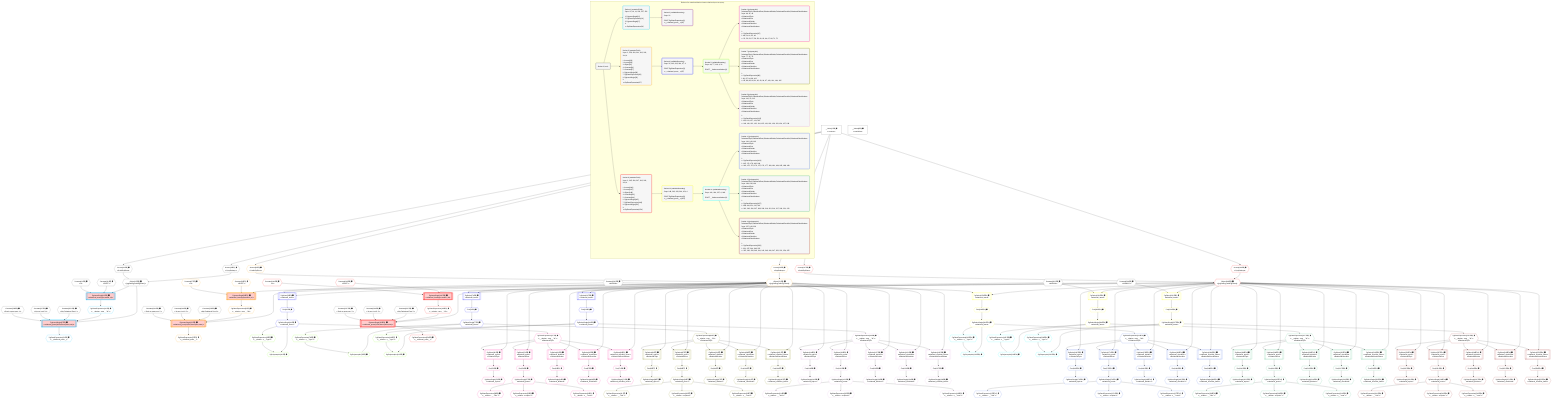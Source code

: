%%{init: {'themeVariables': { 'fontSize': '12px'}}}%%
graph TD
    classDef path fill:#eee,stroke:#000,color:#000
    classDef plan fill:#fff,stroke-width:1px,color:#000
    classDef itemplan fill:#fff,stroke-width:2px,color:#000
    classDef unbatchedplan fill:#dff,stroke-width:1px,color:#000
    classDef sideeffectplan fill:#fcc,stroke-width:2px,color:#000
    classDef bucket fill:#f6f6f6,color:#000,stroke-width:2px,text-align:left


    %% plan dependencies
    Object15{{"Object[15∈0] ➊<br />ᐸ{pgSettings,withPgClient}ᐳ"}}:::plan
    Access13{{"Access[13∈0] ➊<br />ᐸ2.pgSettingsᐳ"}}:::plan
    Access14{{"Access[14∈0] ➊<br />ᐸ2.withPgClientᐳ"}}:::plan
    Access13 & Access14 --> Object15
    __Value2["__Value[2∈0] ➊<br />ᐸcontextᐳ"]:::plan
    __Value2 --> Access13
    __Value2 --> Access14
    __Value4["__Value[4∈0] ➊<br />ᐸrootValueᐳ"]:::plan
    Constant10{{"Constant[10∈0] ➊<br />ᐸ'POST'ᐳ"}}:::plan
    Constant11{{"Constant[11∈0] ➊<br />ᐸ2ᐳ"}}:::plan
    Constant256{{"Constant[256∈0] ➊<br />ᐸ'My Relational Post 1'ᐳ"}}:::plan
    Constant257{{"Constant[257∈0] ➊<br />ᐸ'A post, innit? 1'ᐳ"}}:::plan
    Constant258{{"Constant[258∈0] ➊<br />ᐸ'Such a great post. 1'ᐳ"}}:::plan
    Constant259{{"Constant[259∈0] ➊<br />ᐸ'My Relational Post 2'ᐳ"}}:::plan
    Constant260{{"Constant[260∈0] ➊<br />ᐸ'A post, innit? 2'ᐳ"}}:::plan
    Constant261{{"Constant[261∈0] ➊<br />ᐸ'Such a great post. 2'ᐳ"}}:::plan
    Constant262{{"Constant[262∈0] ➊<br />ᐸ1000000ᐳ"}}:::plan
    Constant263{{"Constant[263∈0] ➊<br />ᐸ1000001ᐳ"}}:::plan
    Constant264{{"Constant[264∈0] ➊<br />ᐸ1000002ᐳ"}}:::plan
    Constant265{{"Constant[265∈0] ➊<br />ᐸ'My Relational Post 3'ᐳ"}}:::plan
    Constant266{{"Constant[266∈0] ➊<br />ᐸ'A post, innit? 3'ᐳ"}}:::plan
    Constant267{{"Constant[267∈0] ➊<br />ᐸ'Such a great post. 3'ᐳ"}}:::plan
    PgInsertSingle17[["PgInsertSingle[17∈1] ➊<br />ᐸrelational_posts(id,title,description,note)ᐳ"]]:::sideeffectplan
    PgClassExpression16{{"PgClassExpression[16∈1] ➊<br />ᐸ__relation...ems__.”id”ᐳ"}}:::plan
    Object15 & PgClassExpression16 & Constant256 & Constant257 & Constant258 --> PgInsertSingle17
    PgInsertSingle12[["PgInsertSingle[12∈1] ➊<br />ᐸrelational_items(type,author_id)ᐳ"]]:::sideeffectplan
    Object15 & Constant10 & Constant11 --> PgInsertSingle12
    PgInsertSingle12 --> PgClassExpression16
    PgClassExpression21{{"PgClassExpression[21∈1] ➊<br />ᐸ__relational_posts__ᐳ"}}:::plan
    PgInsertSingle17 --> PgClassExpression21
    PgInsertSingle33[["PgInsertSingle[33∈3] ➊<br />ᐸrelational_posts(id,title,description,note)ᐳ"]]:::sideeffectplan
    Object31{{"Object[31∈3] ➊<br />ᐸ{pgSettings,withPgClient}ᐳ"}}:::plan
    PgClassExpression32{{"PgClassExpression[32∈3] ➊<br />ᐸ__relation...ems__.”id”ᐳ"}}:::plan
    Object31 & PgClassExpression32 & Constant259 & Constant260 & Constant261 --> PgInsertSingle33
    PgInsertSingle28[["PgInsertSingle[28∈3] ➊<br />ᐸrelational_items(type,author_id)ᐳ"]]:::sideeffectplan
    Constant26{{"Constant[26∈3] ➊<br />ᐸ'POST'ᐳ"}}:::plan
    Constant27{{"Constant[27∈3] ➊<br />ᐸ2ᐳ"}}:::plan
    Object31 & Constant26 & Constant27 --> PgInsertSingle28
    Access29{{"Access[29∈3] ➊<br />ᐸ2.pgSettingsᐳ"}}:::plan
    Access30{{"Access[30∈3] ➊<br />ᐸ2.withPgClientᐳ"}}:::plan
    Access29 & Access30 --> Object31
    __Value2 --> Access29
    __Value2 --> Access30
    PgInsertSingle28 --> PgClassExpression32
    PgClassExpression37{{"PgClassExpression[37∈3] ➊<br />ᐸ__relational_posts__ᐳ"}}:::plan
    PgInsertSingle33 --> PgClassExpression37
    PgSelect39[["PgSelect[39∈4] ➊<br />ᐸrelational_itemsᐳ"]]:::plan
    Object31 & Constant262 --> PgSelect39
    PgSelect74[["PgSelect[74∈4] ➊<br />ᐸrelational_itemsᐳ"]]:::plan
    Object31 & Constant263 --> PgSelect74
    PgSelect107[["PgSelect[107∈4] ➊<br />ᐸrelational_itemsᐳ"]]:::plan
    Object31 & Constant264 --> PgSelect107
    First43{{"First[43∈4] ➊"}}:::plan
    PgSelect39 --> First43
    PgSelectSingle44{{"PgSelectSingle[44∈4] ➊<br />ᐸrelational_itemsᐳ"}}:::plan
    First43 --> PgSelectSingle44
    First76{{"First[76∈4] ➊"}}:::plan
    PgSelect74 --> First76
    PgSelectSingle77{{"PgSelectSingle[77∈4] ➊<br />ᐸrelational_itemsᐳ"}}:::plan
    First76 --> PgSelectSingle77
    First109{{"First[109∈4] ➊"}}:::plan
    PgSelect107 --> First109
    PgSelectSingle110{{"PgSelectSingle[110∈4] ➊<br />ᐸrelational_itemsᐳ"}}:::plan
    First109 --> PgSelectSingle110
    PgPolymorphic46{{"PgPolymorphic[46∈5] ➊"}}:::plan
    PgClassExpression45{{"PgClassExpression[45∈5] ➊<br />ᐸ__relation...s__.”type”ᐳ"}}:::plan
    PgSelectSingle44 & PgClassExpression45 --> PgPolymorphic46
    PgPolymorphic79{{"PgPolymorphic[79∈5] ➊"}}:::plan
    PgClassExpression78{{"PgClassExpression[78∈5] ➊<br />ᐸ__relation...s__.”type”ᐳ"}}:::plan
    PgSelectSingle77 & PgClassExpression78 --> PgPolymorphic79
    PgPolymorphic112{{"PgPolymorphic[112∈5] ➊"}}:::plan
    PgClassExpression111{{"PgClassExpression[111∈5] ➊<br />ᐸ__relation...s__.”type”ᐳ"}}:::plan
    PgSelectSingle110 & PgClassExpression111 --> PgPolymorphic112
    PgSelectSingle44 --> PgClassExpression45
    PgSelectSingle77 --> PgClassExpression78
    PgSelectSingle110 --> PgClassExpression111
    PgSelect48[["PgSelect[48∈6] ➊<br />ᐸrelational_topicsᐳ<br />ᐳRelationalTopic"]]:::plan
    PgClassExpression47{{"PgClassExpression[47∈6] ➊<br />ᐸ__relation...ems__.”id”ᐳ<br />ᐳRelationalTopic"}}:::plan
    Object31 & PgClassExpression47 --> PgSelect48
    PgSelect54[["PgSelect[54∈6] ➊<br />ᐸrelational_postsᐳ<br />ᐳRelationalPost"]]:::plan
    Object31 & PgClassExpression47 --> PgSelect54
    PgSelect61[["PgSelect[61∈6] ➊<br />ᐸrelational_dividersᐳ<br />ᐳRelationalDivider"]]:::plan
    Object31 & PgClassExpression47 --> PgSelect61
    PgSelect65[["PgSelect[65∈6] ➊<br />ᐸrelational_checklistsᐳ<br />ᐳRelationalChecklist"]]:::plan
    Object31 & PgClassExpression47 --> PgSelect65
    PgSelect69[["PgSelect[69∈6] ➊<br />ᐸrelational_checklist_itemsᐳ<br />ᐳRelationalChecklistItem"]]:::plan
    Object31 & PgClassExpression47 --> PgSelect69
    PgSelectSingle44 --> PgClassExpression47
    First52{{"First[52∈6] ➊"}}:::plan
    PgSelect48 --> First52
    PgSelectSingle53{{"PgSelectSingle[53∈6] ➊<br />ᐸrelational_topicsᐳ"}}:::plan
    First52 --> PgSelectSingle53
    First56{{"First[56∈6] ➊"}}:::plan
    PgSelect54 --> First56
    PgSelectSingle57{{"PgSelectSingle[57∈6] ➊<br />ᐸrelational_postsᐳ"}}:::plan
    First56 --> PgSelectSingle57
    PgClassExpression58{{"PgClassExpression[58∈6] ➊<br />ᐸ__relation...__.”title”ᐳ"}}:::plan
    PgSelectSingle57 --> PgClassExpression58
    PgClassExpression59{{"PgClassExpression[59∈6] ➊<br />ᐸ__relation...scription”ᐳ"}}:::plan
    PgSelectSingle57 --> PgClassExpression59
    PgClassExpression60{{"PgClassExpression[60∈6] ➊<br />ᐸ__relation...s__.”note”ᐳ"}}:::plan
    PgSelectSingle57 --> PgClassExpression60
    First63{{"First[63∈6] ➊"}}:::plan
    PgSelect61 --> First63
    PgSelectSingle64{{"PgSelectSingle[64∈6] ➊<br />ᐸrelational_dividersᐳ"}}:::plan
    First63 --> PgSelectSingle64
    First67{{"First[67∈6] ➊"}}:::plan
    PgSelect65 --> First67
    PgSelectSingle68{{"PgSelectSingle[68∈6] ➊<br />ᐸrelational_checklistsᐳ"}}:::plan
    First67 --> PgSelectSingle68
    First71{{"First[71∈6] ➊"}}:::plan
    PgSelect69 --> First71
    PgSelectSingle72{{"PgSelectSingle[72∈6] ➊<br />ᐸrelational_checklist_itemsᐳ"}}:::plan
    First71 --> PgSelectSingle72
    PgSelect81[["PgSelect[81∈7] ➊<br />ᐸrelational_topicsᐳ<br />ᐳRelationalTopic"]]:::plan
    PgClassExpression80{{"PgClassExpression[80∈7] ➊<br />ᐸ__relation...ems__.”id”ᐳ<br />ᐳRelationalTopic"}}:::plan
    Object31 & PgClassExpression80 --> PgSelect81
    PgSelect87[["PgSelect[87∈7] ➊<br />ᐸrelational_postsᐳ<br />ᐳRelationalPost"]]:::plan
    Object31 & PgClassExpression80 --> PgSelect87
    PgSelect94[["PgSelect[94∈7] ➊<br />ᐸrelational_dividersᐳ<br />ᐳRelationalDivider"]]:::plan
    Object31 & PgClassExpression80 --> PgSelect94
    PgSelect98[["PgSelect[98∈7] ➊<br />ᐸrelational_checklistsᐳ<br />ᐳRelationalChecklist"]]:::plan
    Object31 & PgClassExpression80 --> PgSelect98
    PgSelect102[["PgSelect[102∈7] ➊<br />ᐸrelational_checklist_itemsᐳ<br />ᐳRelationalChecklistItem"]]:::plan
    Object31 & PgClassExpression80 --> PgSelect102
    PgSelectSingle77 --> PgClassExpression80
    First85{{"First[85∈7] ➊"}}:::plan
    PgSelect81 --> First85
    PgSelectSingle86{{"PgSelectSingle[86∈7] ➊<br />ᐸrelational_topicsᐳ"}}:::plan
    First85 --> PgSelectSingle86
    First89{{"First[89∈7] ➊"}}:::plan
    PgSelect87 --> First89
    PgSelectSingle90{{"PgSelectSingle[90∈7] ➊<br />ᐸrelational_postsᐳ"}}:::plan
    First89 --> PgSelectSingle90
    PgClassExpression91{{"PgClassExpression[91∈7] ➊<br />ᐸ__relation...__.”title”ᐳ"}}:::plan
    PgSelectSingle90 --> PgClassExpression91
    PgClassExpression92{{"PgClassExpression[92∈7] ➊<br />ᐸ__relation...scription”ᐳ"}}:::plan
    PgSelectSingle90 --> PgClassExpression92
    PgClassExpression93{{"PgClassExpression[93∈7] ➊<br />ᐸ__relation...s__.”note”ᐳ"}}:::plan
    PgSelectSingle90 --> PgClassExpression93
    First96{{"First[96∈7] ➊"}}:::plan
    PgSelect94 --> First96
    PgSelectSingle97{{"PgSelectSingle[97∈7] ➊<br />ᐸrelational_dividersᐳ"}}:::plan
    First96 --> PgSelectSingle97
    First100{{"First[100∈7] ➊"}}:::plan
    PgSelect98 --> First100
    PgSelectSingle101{{"PgSelectSingle[101∈7] ➊<br />ᐸrelational_checklistsᐳ"}}:::plan
    First100 --> PgSelectSingle101
    First104{{"First[104∈7] ➊"}}:::plan
    PgSelect102 --> First104
    PgSelectSingle105{{"PgSelectSingle[105∈7] ➊<br />ᐸrelational_checklist_itemsᐳ"}}:::plan
    First104 --> PgSelectSingle105
    PgSelect114[["PgSelect[114∈8] ➊<br />ᐸrelational_topicsᐳ<br />ᐳRelationalTopic"]]:::plan
    PgClassExpression113{{"PgClassExpression[113∈8] ➊<br />ᐸ__relation...ems__.”id”ᐳ<br />ᐳRelationalTopic"}}:::plan
    Object31 & PgClassExpression113 --> PgSelect114
    PgSelect120[["PgSelect[120∈8] ➊<br />ᐸrelational_postsᐳ<br />ᐳRelationalPost"]]:::plan
    Object31 & PgClassExpression113 --> PgSelect120
    PgSelect127[["PgSelect[127∈8] ➊<br />ᐸrelational_dividersᐳ<br />ᐳRelationalDivider"]]:::plan
    Object31 & PgClassExpression113 --> PgSelect127
    PgSelect131[["PgSelect[131∈8] ➊<br />ᐸrelational_checklistsᐳ<br />ᐳRelationalChecklist"]]:::plan
    Object31 & PgClassExpression113 --> PgSelect131
    PgSelect135[["PgSelect[135∈8] ➊<br />ᐸrelational_checklist_itemsᐳ<br />ᐳRelationalChecklistItem"]]:::plan
    Object31 & PgClassExpression113 --> PgSelect135
    PgSelectSingle110 --> PgClassExpression113
    First118{{"First[118∈8] ➊"}}:::plan
    PgSelect114 --> First118
    PgSelectSingle119{{"PgSelectSingle[119∈8] ➊<br />ᐸrelational_topicsᐳ"}}:::plan
    First118 --> PgSelectSingle119
    First122{{"First[122∈8] ➊"}}:::plan
    PgSelect120 --> First122
    PgSelectSingle123{{"PgSelectSingle[123∈8] ➊<br />ᐸrelational_postsᐳ"}}:::plan
    First122 --> PgSelectSingle123
    PgClassExpression124{{"PgClassExpression[124∈8] ➊<br />ᐸ__relation...__.”title”ᐳ"}}:::plan
    PgSelectSingle123 --> PgClassExpression124
    PgClassExpression125{{"PgClassExpression[125∈8] ➊<br />ᐸ__relation...scription”ᐳ"}}:::plan
    PgSelectSingle123 --> PgClassExpression125
    PgClassExpression126{{"PgClassExpression[126∈8] ➊<br />ᐸ__relation...s__.”note”ᐳ"}}:::plan
    PgSelectSingle123 --> PgClassExpression126
    First129{{"First[129∈8] ➊"}}:::plan
    PgSelect127 --> First129
    PgSelectSingle130{{"PgSelectSingle[130∈8] ➊<br />ᐸrelational_dividersᐳ"}}:::plan
    First129 --> PgSelectSingle130
    First133{{"First[133∈8] ➊"}}:::plan
    PgSelect131 --> First133
    PgSelectSingle134{{"PgSelectSingle[134∈8] ➊<br />ᐸrelational_checklistsᐳ"}}:::plan
    First133 --> PgSelectSingle134
    First137{{"First[137∈8] ➊"}}:::plan
    PgSelect135 --> First137
    PgSelectSingle138{{"PgSelectSingle[138∈8] ➊<br />ᐸrelational_checklist_itemsᐳ"}}:::plan
    First137 --> PgSelectSingle138
    PgInsertSingle150[["PgInsertSingle[150∈9] ➊<br />ᐸrelational_posts(id,title,description,note)ᐳ"]]:::sideeffectplan
    Object148{{"Object[148∈9] ➊<br />ᐸ{pgSettings,withPgClient}ᐳ"}}:::plan
    PgClassExpression149{{"PgClassExpression[149∈9] ➊<br />ᐸ__relation...ems__.”id”ᐳ"}}:::plan
    Object148 & PgClassExpression149 & Constant265 & Constant266 & Constant267 --> PgInsertSingle150
    PgInsertSingle145[["PgInsertSingle[145∈9] ➊<br />ᐸrelational_items(type,author_id)ᐳ"]]:::sideeffectplan
    Constant143{{"Constant[143∈9] ➊<br />ᐸ'POST'ᐳ"}}:::plan
    Constant144{{"Constant[144∈9] ➊<br />ᐸ2ᐳ"}}:::plan
    Object148 & Constant143 & Constant144 --> PgInsertSingle145
    Access146{{"Access[146∈9] ➊<br />ᐸ2.pgSettingsᐳ"}}:::plan
    Access147{{"Access[147∈9] ➊<br />ᐸ2.withPgClientᐳ"}}:::plan
    Access146 & Access147 --> Object148
    __Value2 --> Access146
    __Value2 --> Access147
    PgInsertSingle145 --> PgClassExpression149
    PgClassExpression154{{"PgClassExpression[154∈9] ➊<br />ᐸ__relational_posts__ᐳ"}}:::plan
    PgInsertSingle150 --> PgClassExpression154
    PgSelect156[["PgSelect[156∈10] ➊<br />ᐸrelational_itemsᐳ"]]:::plan
    Object148 & Constant262 --> PgSelect156
    PgSelect191[["PgSelect[191∈10] ➊<br />ᐸrelational_itemsᐳ"]]:::plan
    Object148 & Constant263 --> PgSelect191
    PgSelect224[["PgSelect[224∈10] ➊<br />ᐸrelational_itemsᐳ"]]:::plan
    Object148 & Constant264 --> PgSelect224
    First160{{"First[160∈10] ➊"}}:::plan
    PgSelect156 --> First160
    PgSelectSingle161{{"PgSelectSingle[161∈10] ➊<br />ᐸrelational_itemsᐳ"}}:::plan
    First160 --> PgSelectSingle161
    First193{{"First[193∈10] ➊"}}:::plan
    PgSelect191 --> First193
    PgSelectSingle194{{"PgSelectSingle[194∈10] ➊<br />ᐸrelational_itemsᐳ"}}:::plan
    First193 --> PgSelectSingle194
    First226{{"First[226∈10] ➊"}}:::plan
    PgSelect224 --> First226
    PgSelectSingle227{{"PgSelectSingle[227∈10] ➊<br />ᐸrelational_itemsᐳ"}}:::plan
    First226 --> PgSelectSingle227
    PgPolymorphic163{{"PgPolymorphic[163∈11] ➊"}}:::plan
    PgClassExpression162{{"PgClassExpression[162∈11] ➊<br />ᐸ__relation...s__.”type”ᐳ"}}:::plan
    PgSelectSingle161 & PgClassExpression162 --> PgPolymorphic163
    PgPolymorphic196{{"PgPolymorphic[196∈11] ➊"}}:::plan
    PgClassExpression195{{"PgClassExpression[195∈11] ➊<br />ᐸ__relation...s__.”type”ᐳ"}}:::plan
    PgSelectSingle194 & PgClassExpression195 --> PgPolymorphic196
    PgPolymorphic229{{"PgPolymorphic[229∈11] ➊"}}:::plan
    PgClassExpression228{{"PgClassExpression[228∈11] ➊<br />ᐸ__relation...s__.”type”ᐳ"}}:::plan
    PgSelectSingle227 & PgClassExpression228 --> PgPolymorphic229
    PgSelectSingle161 --> PgClassExpression162
    PgSelectSingle194 --> PgClassExpression195
    PgSelectSingle227 --> PgClassExpression228
    PgSelect165[["PgSelect[165∈12] ➊<br />ᐸrelational_topicsᐳ<br />ᐳRelationalTopic"]]:::plan
    PgClassExpression164{{"PgClassExpression[164∈12] ➊<br />ᐸ__relation...ems__.”id”ᐳ<br />ᐳRelationalTopic"}}:::plan
    Object148 & PgClassExpression164 --> PgSelect165
    PgSelect171[["PgSelect[171∈12] ➊<br />ᐸrelational_postsᐳ<br />ᐳRelationalPost"]]:::plan
    Object148 & PgClassExpression164 --> PgSelect171
    PgSelect178[["PgSelect[178∈12] ➊<br />ᐸrelational_dividersᐳ<br />ᐳRelationalDivider"]]:::plan
    Object148 & PgClassExpression164 --> PgSelect178
    PgSelect182[["PgSelect[182∈12] ➊<br />ᐸrelational_checklistsᐳ<br />ᐳRelationalChecklist"]]:::plan
    Object148 & PgClassExpression164 --> PgSelect182
    PgSelect186[["PgSelect[186∈12] ➊<br />ᐸrelational_checklist_itemsᐳ<br />ᐳRelationalChecklistItem"]]:::plan
    Object148 & PgClassExpression164 --> PgSelect186
    PgSelectSingle161 --> PgClassExpression164
    First169{{"First[169∈12] ➊"}}:::plan
    PgSelect165 --> First169
    PgSelectSingle170{{"PgSelectSingle[170∈12] ➊<br />ᐸrelational_topicsᐳ"}}:::plan
    First169 --> PgSelectSingle170
    First173{{"First[173∈12] ➊"}}:::plan
    PgSelect171 --> First173
    PgSelectSingle174{{"PgSelectSingle[174∈12] ➊<br />ᐸrelational_postsᐳ"}}:::plan
    First173 --> PgSelectSingle174
    PgClassExpression175{{"PgClassExpression[175∈12] ➊<br />ᐸ__relation...__.”title”ᐳ"}}:::plan
    PgSelectSingle174 --> PgClassExpression175
    PgClassExpression176{{"PgClassExpression[176∈12] ➊<br />ᐸ__relation...scription”ᐳ"}}:::plan
    PgSelectSingle174 --> PgClassExpression176
    PgClassExpression177{{"PgClassExpression[177∈12] ➊<br />ᐸ__relation...s__.”note”ᐳ"}}:::plan
    PgSelectSingle174 --> PgClassExpression177
    First180{{"First[180∈12] ➊"}}:::plan
    PgSelect178 --> First180
    PgSelectSingle181{{"PgSelectSingle[181∈12] ➊<br />ᐸrelational_dividersᐳ"}}:::plan
    First180 --> PgSelectSingle181
    First184{{"First[184∈12] ➊"}}:::plan
    PgSelect182 --> First184
    PgSelectSingle185{{"PgSelectSingle[185∈12] ➊<br />ᐸrelational_checklistsᐳ"}}:::plan
    First184 --> PgSelectSingle185
    First188{{"First[188∈12] ➊"}}:::plan
    PgSelect186 --> First188
    PgSelectSingle189{{"PgSelectSingle[189∈12] ➊<br />ᐸrelational_checklist_itemsᐳ"}}:::plan
    First188 --> PgSelectSingle189
    PgSelect198[["PgSelect[198∈13] ➊<br />ᐸrelational_topicsᐳ<br />ᐳRelationalTopic"]]:::plan
    PgClassExpression197{{"PgClassExpression[197∈13] ➊<br />ᐸ__relation...ems__.”id”ᐳ<br />ᐳRelationalTopic"}}:::plan
    Object148 & PgClassExpression197 --> PgSelect198
    PgSelect204[["PgSelect[204∈13] ➊<br />ᐸrelational_postsᐳ<br />ᐳRelationalPost"]]:::plan
    Object148 & PgClassExpression197 --> PgSelect204
    PgSelect211[["PgSelect[211∈13] ➊<br />ᐸrelational_dividersᐳ<br />ᐳRelationalDivider"]]:::plan
    Object148 & PgClassExpression197 --> PgSelect211
    PgSelect215[["PgSelect[215∈13] ➊<br />ᐸrelational_checklistsᐳ<br />ᐳRelationalChecklist"]]:::plan
    Object148 & PgClassExpression197 --> PgSelect215
    PgSelect219[["PgSelect[219∈13] ➊<br />ᐸrelational_checklist_itemsᐳ<br />ᐳRelationalChecklistItem"]]:::plan
    Object148 & PgClassExpression197 --> PgSelect219
    PgSelectSingle194 --> PgClassExpression197
    First202{{"First[202∈13] ➊"}}:::plan
    PgSelect198 --> First202
    PgSelectSingle203{{"PgSelectSingle[203∈13] ➊<br />ᐸrelational_topicsᐳ"}}:::plan
    First202 --> PgSelectSingle203
    First206{{"First[206∈13] ➊"}}:::plan
    PgSelect204 --> First206
    PgSelectSingle207{{"PgSelectSingle[207∈13] ➊<br />ᐸrelational_postsᐳ"}}:::plan
    First206 --> PgSelectSingle207
    PgClassExpression208{{"PgClassExpression[208∈13] ➊<br />ᐸ__relation...__.”title”ᐳ"}}:::plan
    PgSelectSingle207 --> PgClassExpression208
    PgClassExpression209{{"PgClassExpression[209∈13] ➊<br />ᐸ__relation...scription”ᐳ"}}:::plan
    PgSelectSingle207 --> PgClassExpression209
    PgClassExpression210{{"PgClassExpression[210∈13] ➊<br />ᐸ__relation...s__.”note”ᐳ"}}:::plan
    PgSelectSingle207 --> PgClassExpression210
    First213{{"First[213∈13] ➊"}}:::plan
    PgSelect211 --> First213
    PgSelectSingle214{{"PgSelectSingle[214∈13] ➊<br />ᐸrelational_dividersᐳ"}}:::plan
    First213 --> PgSelectSingle214
    First217{{"First[217∈13] ➊"}}:::plan
    PgSelect215 --> First217
    PgSelectSingle218{{"PgSelectSingle[218∈13] ➊<br />ᐸrelational_checklistsᐳ"}}:::plan
    First217 --> PgSelectSingle218
    First221{{"First[221∈13] ➊"}}:::plan
    PgSelect219 --> First221
    PgSelectSingle222{{"PgSelectSingle[222∈13] ➊<br />ᐸrelational_checklist_itemsᐳ"}}:::plan
    First221 --> PgSelectSingle222
    PgSelect231[["PgSelect[231∈14] ➊<br />ᐸrelational_topicsᐳ<br />ᐳRelationalTopic"]]:::plan
    PgClassExpression230{{"PgClassExpression[230∈14] ➊<br />ᐸ__relation...ems__.”id”ᐳ<br />ᐳRelationalTopic"}}:::plan
    Object148 & PgClassExpression230 --> PgSelect231
    PgSelect237[["PgSelect[237∈14] ➊<br />ᐸrelational_postsᐳ<br />ᐳRelationalPost"]]:::plan
    Object148 & PgClassExpression230 --> PgSelect237
    PgSelect244[["PgSelect[244∈14] ➊<br />ᐸrelational_dividersᐳ<br />ᐳRelationalDivider"]]:::plan
    Object148 & PgClassExpression230 --> PgSelect244
    PgSelect248[["PgSelect[248∈14] ➊<br />ᐸrelational_checklistsᐳ<br />ᐳRelationalChecklist"]]:::plan
    Object148 & PgClassExpression230 --> PgSelect248
    PgSelect252[["PgSelect[252∈14] ➊<br />ᐸrelational_checklist_itemsᐳ<br />ᐳRelationalChecklistItem"]]:::plan
    Object148 & PgClassExpression230 --> PgSelect252
    PgSelectSingle227 --> PgClassExpression230
    First235{{"First[235∈14] ➊"}}:::plan
    PgSelect231 --> First235
    PgSelectSingle236{{"PgSelectSingle[236∈14] ➊<br />ᐸrelational_topicsᐳ"}}:::plan
    First235 --> PgSelectSingle236
    First239{{"First[239∈14] ➊"}}:::plan
    PgSelect237 --> First239
    PgSelectSingle240{{"PgSelectSingle[240∈14] ➊<br />ᐸrelational_postsᐳ"}}:::plan
    First239 --> PgSelectSingle240
    PgClassExpression241{{"PgClassExpression[241∈14] ➊<br />ᐸ__relation...__.”title”ᐳ"}}:::plan
    PgSelectSingle240 --> PgClassExpression241
    PgClassExpression242{{"PgClassExpression[242∈14] ➊<br />ᐸ__relation...scription”ᐳ"}}:::plan
    PgSelectSingle240 --> PgClassExpression242
    PgClassExpression243{{"PgClassExpression[243∈14] ➊<br />ᐸ__relation...s__.”note”ᐳ"}}:::plan
    PgSelectSingle240 --> PgClassExpression243
    First246{{"First[246∈14] ➊"}}:::plan
    PgSelect244 --> First246
    PgSelectSingle247{{"PgSelectSingle[247∈14] ➊<br />ᐸrelational_dividersᐳ"}}:::plan
    First246 --> PgSelectSingle247
    First250{{"First[250∈14] ➊"}}:::plan
    PgSelect248 --> First250
    PgSelectSingle251{{"PgSelectSingle[251∈14] ➊<br />ᐸrelational_checklistsᐳ"}}:::plan
    First250 --> PgSelectSingle251
    First254{{"First[254∈14] ➊"}}:::plan
    PgSelect252 --> First254
    PgSelectSingle255{{"PgSelectSingle[255∈14] ➊<br />ᐸrelational_checklist_itemsᐳ"}}:::plan
    First254 --> PgSelectSingle255

    %% define steps

    subgraph "Buckets for mutations/basics/create-relational-post-no-query"
    Bucket0("Bucket 0 (root)"):::bucket
    classDef bucket0 stroke:#696969
    class Bucket0,__Value2,__Value4,Constant10,Constant11,Access13,Access14,Object15,Constant256,Constant257,Constant258,Constant259,Constant260,Constant261,Constant262,Constant263,Constant264,Constant265,Constant266,Constant267 bucket0
    Bucket1("Bucket 1 (mutationField)<br />Deps: 15, 10, 11, 256, 257, 258<br /><br />1: PgInsertSingle[12]<br />2: PgClassExpression[16]<br />3: PgInsertSingle[17]<br />4: <br />ᐳ: PgClassExpression[21]"):::bucket
    classDef bucket1 stroke:#00bfff
    class Bucket1,PgInsertSingle12,PgClassExpression16,PgInsertSingle17,PgClassExpression21 bucket1
    Bucket2("Bucket 2 (nullableBoundary)<br />Deps: 21<br /><br />ROOT PgClassExpression{1}ᐸ__relational_posts__ᐳ[21]"):::bucket
    classDef bucket2 stroke:#7f007f
    class Bucket2 bucket2
    Bucket3("Bucket 3 (mutationField)<br />Deps: 2, 259, 260, 261, 262, 263, 264, 4<br /><br />1: Access[29]<br />2: Access[30]<br />3: Object[31]<br />4: Constant[26]<br />5: Constant[27]<br />6: PgInsertSingle[28]<br />7: PgClassExpression[32]<br />8: PgInsertSingle[33]<br />9: <br />ᐳ: PgClassExpression[37]"):::bucket
    classDef bucket3 stroke:#ffa500
    class Bucket3,Constant26,Constant27,PgInsertSingle28,Access29,Access30,Object31,PgClassExpression32,PgInsertSingle33,PgClassExpression37 bucket3
    Bucket4("Bucket 4 (nullableBoundary)<br />Deps: 31, 262, 263, 264, 37, 4<br /><br />ROOT PgClassExpression{3}ᐸ__relational_posts__ᐳ[37]"):::bucket
    classDef bucket4 stroke:#0000ff
    class Bucket4,PgSelect39,First43,PgSelectSingle44,PgSelect74,First76,PgSelectSingle77,PgSelect107,First109,PgSelectSingle110 bucket4
    Bucket5("Bucket 5 (nullableBoundary)<br />Deps: 44, 77, 110, 4, 31<br /><br />ROOT __ValueᐸrootValueᐳ[4]"):::bucket
    classDef bucket5 stroke:#7fff00
    class Bucket5,PgClassExpression45,PgPolymorphic46,PgClassExpression78,PgPolymorphic79,PgClassExpression111,PgPolymorphic112 bucket5
    Bucket6("Bucket 6 (polymorphic)<br />RelationalTopic,RelationalPost,RelationalDivider,RelationalChecklist,RelationalChecklistItem<br />Deps: 44, 31, 46<br />ᐳRelationalTopic<br />ᐳRelationalPost<br />ᐳRelationalDivider<br />ᐳRelationalChecklist<br />ᐳRelationalChecklistItem<br /><br />1: <br />ᐳ: PgClassExpression[47]<br />2: 48, 54, 61, 65, 69<br />ᐳ: 52, 53, 56, 57, 58, 59, 60, 63, 64, 67, 68, 71, 72"):::bucket
    classDef bucket6 stroke:#ff1493
    class Bucket6,PgClassExpression47,PgSelect48,First52,PgSelectSingle53,PgSelect54,First56,PgSelectSingle57,PgClassExpression58,PgClassExpression59,PgClassExpression60,PgSelect61,First63,PgSelectSingle64,PgSelect65,First67,PgSelectSingle68,PgSelect69,First71,PgSelectSingle72 bucket6
    Bucket7("Bucket 7 (polymorphic)<br />RelationalTopic,RelationalPost,RelationalDivider,RelationalChecklist,RelationalChecklistItem<br />Deps: 77, 31, 79<br />ᐳRelationalTopic<br />ᐳRelationalPost<br />ᐳRelationalDivider<br />ᐳRelationalChecklist<br />ᐳRelationalChecklistItem<br /><br />1: <br />ᐳ: PgClassExpression[80]<br />2: 81, 87, 94, 98, 102<br />ᐳ: 85, 86, 89, 90, 91, 92, 93, 96, 97, 100, 101, 104, 105"):::bucket
    classDef bucket7 stroke:#808000
    class Bucket7,PgClassExpression80,PgSelect81,First85,PgSelectSingle86,PgSelect87,First89,PgSelectSingle90,PgClassExpression91,PgClassExpression92,PgClassExpression93,PgSelect94,First96,PgSelectSingle97,PgSelect98,First100,PgSelectSingle101,PgSelect102,First104,PgSelectSingle105 bucket7
    Bucket8("Bucket 8 (polymorphic)<br />RelationalTopic,RelationalPost,RelationalDivider,RelationalChecklist,RelationalChecklistItem<br />Deps: 110, 31, 112<br />ᐳRelationalTopic<br />ᐳRelationalPost<br />ᐳRelationalDivider<br />ᐳRelationalChecklist<br />ᐳRelationalChecklistItem<br /><br />1: <br />ᐳ: PgClassExpression[113]<br />2: 114, 120, 127, 131, 135<br />ᐳ: 118, 119, 122, 123, 124, 125, 126, 129, 130, 133, 134, 137, 138"):::bucket
    classDef bucket8 stroke:#dda0dd
    class Bucket8,PgClassExpression113,PgSelect114,First118,PgSelectSingle119,PgSelect120,First122,PgSelectSingle123,PgClassExpression124,PgClassExpression125,PgClassExpression126,PgSelect127,First129,PgSelectSingle130,PgSelect131,First133,PgSelectSingle134,PgSelect135,First137,PgSelectSingle138 bucket8
    Bucket9("Bucket 9 (mutationField)<br />Deps: 2, 265, 266, 267, 262, 263, 264, 4<br /><br />1: Access[146]<br />2: Access[147]<br />3: Object[148]<br />4: Constant[143]<br />5: Constant[144]<br />6: PgInsertSingle[145]<br />7: PgClassExpression[149]<br />8: PgInsertSingle[150]<br />9: <br />ᐳ: PgClassExpression[154]"):::bucket
    classDef bucket9 stroke:#ff0000
    class Bucket9,Constant143,Constant144,PgInsertSingle145,Access146,Access147,Object148,PgClassExpression149,PgInsertSingle150,PgClassExpression154 bucket9
    Bucket10("Bucket 10 (nullableBoundary)<br />Deps: 148, 262, 263, 264, 154, 4<br /><br />ROOT PgClassExpression{9}ᐸ__relational_posts__ᐳ[154]"):::bucket
    classDef bucket10 stroke:#ffff00
    class Bucket10,PgSelect156,First160,PgSelectSingle161,PgSelect191,First193,PgSelectSingle194,PgSelect224,First226,PgSelectSingle227 bucket10
    Bucket11("Bucket 11 (nullableBoundary)<br />Deps: 161, 194, 227, 4, 148<br /><br />ROOT __ValueᐸrootValueᐳ[4]"):::bucket
    classDef bucket11 stroke:#00ffff
    class Bucket11,PgClassExpression162,PgPolymorphic163,PgClassExpression195,PgPolymorphic196,PgClassExpression228,PgPolymorphic229 bucket11
    Bucket12("Bucket 12 (polymorphic)<br />RelationalTopic,RelationalPost,RelationalDivider,RelationalChecklist,RelationalChecklistItem<br />Deps: 161, 148, 163<br />ᐳRelationalTopic<br />ᐳRelationalPost<br />ᐳRelationalDivider<br />ᐳRelationalChecklist<br />ᐳRelationalChecklistItem<br /><br />1: <br />ᐳ: PgClassExpression[164]<br />2: 165, 171, 178, 182, 186<br />ᐳ: 169, 170, 173, 174, 175, 176, 177, 180, 181, 184, 185, 188, 189"):::bucket
    classDef bucket12 stroke:#4169e1
    class Bucket12,PgClassExpression164,PgSelect165,First169,PgSelectSingle170,PgSelect171,First173,PgSelectSingle174,PgClassExpression175,PgClassExpression176,PgClassExpression177,PgSelect178,First180,PgSelectSingle181,PgSelect182,First184,PgSelectSingle185,PgSelect186,First188,PgSelectSingle189 bucket12
    Bucket13("Bucket 13 (polymorphic)<br />RelationalTopic,RelationalPost,RelationalDivider,RelationalChecklist,RelationalChecklistItem<br />Deps: 194, 148, 196<br />ᐳRelationalTopic<br />ᐳRelationalPost<br />ᐳRelationalDivider<br />ᐳRelationalChecklist<br />ᐳRelationalChecklistItem<br /><br />1: <br />ᐳ: PgClassExpression[197]<br />2: 198, 204, 211, 215, 219<br />ᐳ: 202, 203, 206, 207, 208, 209, 210, 213, 214, 217, 218, 221, 222"):::bucket
    classDef bucket13 stroke:#3cb371
    class Bucket13,PgClassExpression197,PgSelect198,First202,PgSelectSingle203,PgSelect204,First206,PgSelectSingle207,PgClassExpression208,PgClassExpression209,PgClassExpression210,PgSelect211,First213,PgSelectSingle214,PgSelect215,First217,PgSelectSingle218,PgSelect219,First221,PgSelectSingle222 bucket13
    Bucket14("Bucket 14 (polymorphic)<br />RelationalTopic,RelationalPost,RelationalDivider,RelationalChecklist,RelationalChecklistItem<br />Deps: 227, 148, 229<br />ᐳRelationalTopic<br />ᐳRelationalPost<br />ᐳRelationalDivider<br />ᐳRelationalChecklist<br />ᐳRelationalChecklistItem<br /><br />1: <br />ᐳ: PgClassExpression[230]<br />2: 231, 237, 244, 248, 252<br />ᐳ: 235, 236, 239, 240, 241, 242, 243, 246, 247, 250, 251, 254, 255"):::bucket
    classDef bucket14 stroke:#a52a2a
    class Bucket14,PgClassExpression230,PgSelect231,First235,PgSelectSingle236,PgSelect237,First239,PgSelectSingle240,PgClassExpression241,PgClassExpression242,PgClassExpression243,PgSelect244,First246,PgSelectSingle247,PgSelect248,First250,PgSelectSingle251,PgSelect252,First254,PgSelectSingle255 bucket14
    Bucket0 --> Bucket1 & Bucket3 & Bucket9
    Bucket1 --> Bucket2
    Bucket3 --> Bucket4
    Bucket4 --> Bucket5
    Bucket5 --> Bucket6 & Bucket7 & Bucket8
    Bucket9 --> Bucket10
    Bucket10 --> Bucket11
    Bucket11 --> Bucket12 & Bucket13 & Bucket14
    end